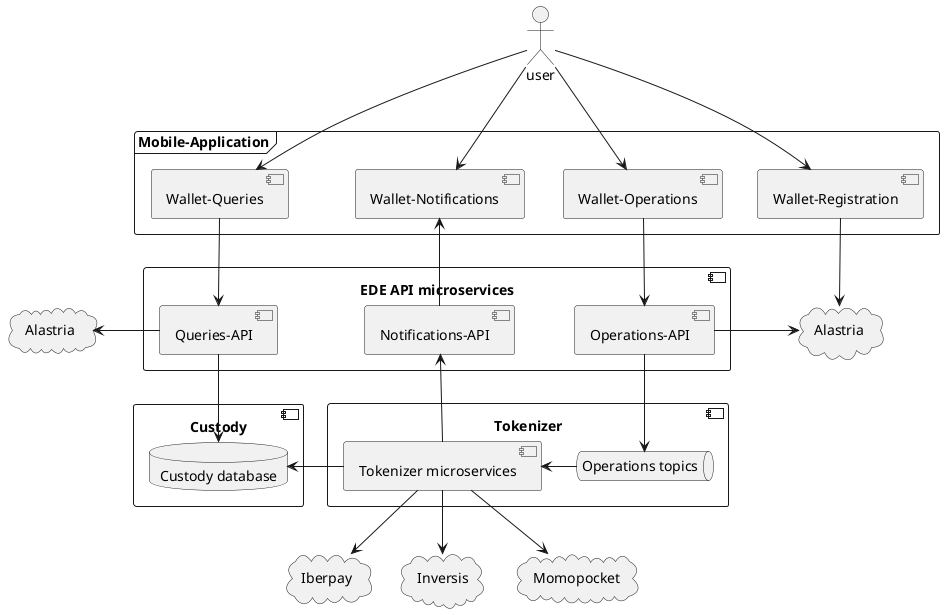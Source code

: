 @startuml

actor "user"
cloud "Alastria"
cloud "Alastria "
cloud "Iberpay"
cloud "Inversis"
cloud "Momopocket"

component "EDE API microservices" {
  component "Notifications-API"
  component "Queries-API"
  component "Operations-API"
}

frame "Mobile-Application" {
  component "Wallet-Notifications"
  component "Wallet-Registration"
  component "Wallet-Operations"
  component "Wallet-Queries"
}

component "Custody" {
  database "Custody database"
}

component "Tokenizer" {
  queue "Operations topics"
  component "Tokenizer microservices"
}

[Queries-API] -[hidden]right-> [Notifications-API]: "               "
[Notifications-API] -[hidden]right-> [Operations-API]: "       "
[Wallet-Queries] -[hidden]right-> [Wallet-Notifications]: "         "
[Wallet-Notifications] -[hidden]right-> [Wallet-Operations]: " "

[user] -down-> [Wallet-Operations]
[user] -down-> [Wallet-Queries]
[user] -down-> [Wallet-Notifications]
[user] -down-> [Wallet-Registration]
[Wallet-Registration] -down-> [Alastria]

[Wallet-Queries] -right-> [Queries-API]
[Queries-API] -down-> [Custody database]
[Queries-API] -left-> [Alastria ]: "         "

[Wallet-Operations] -down-> [Operations-API]
[Operations-API] -down-> [Operations topics]
[Operations-API] -right-> [Alastria]: "              "
[Operations topics] -left-> [Tokenizer microservices]


[Tokenizer microservices] -left-> [Custody database]
[Tokenizer microservices] -down-> [Inversis]
[Tokenizer microservices] -down-> [Momopocket]
[Tokenizer microservices] -down-> [Iberpay]

[Tokenizer microservices] -left-> [Notifications-API]
[Notifications-API] -up-> [Wallet-Notifications]


@enduml